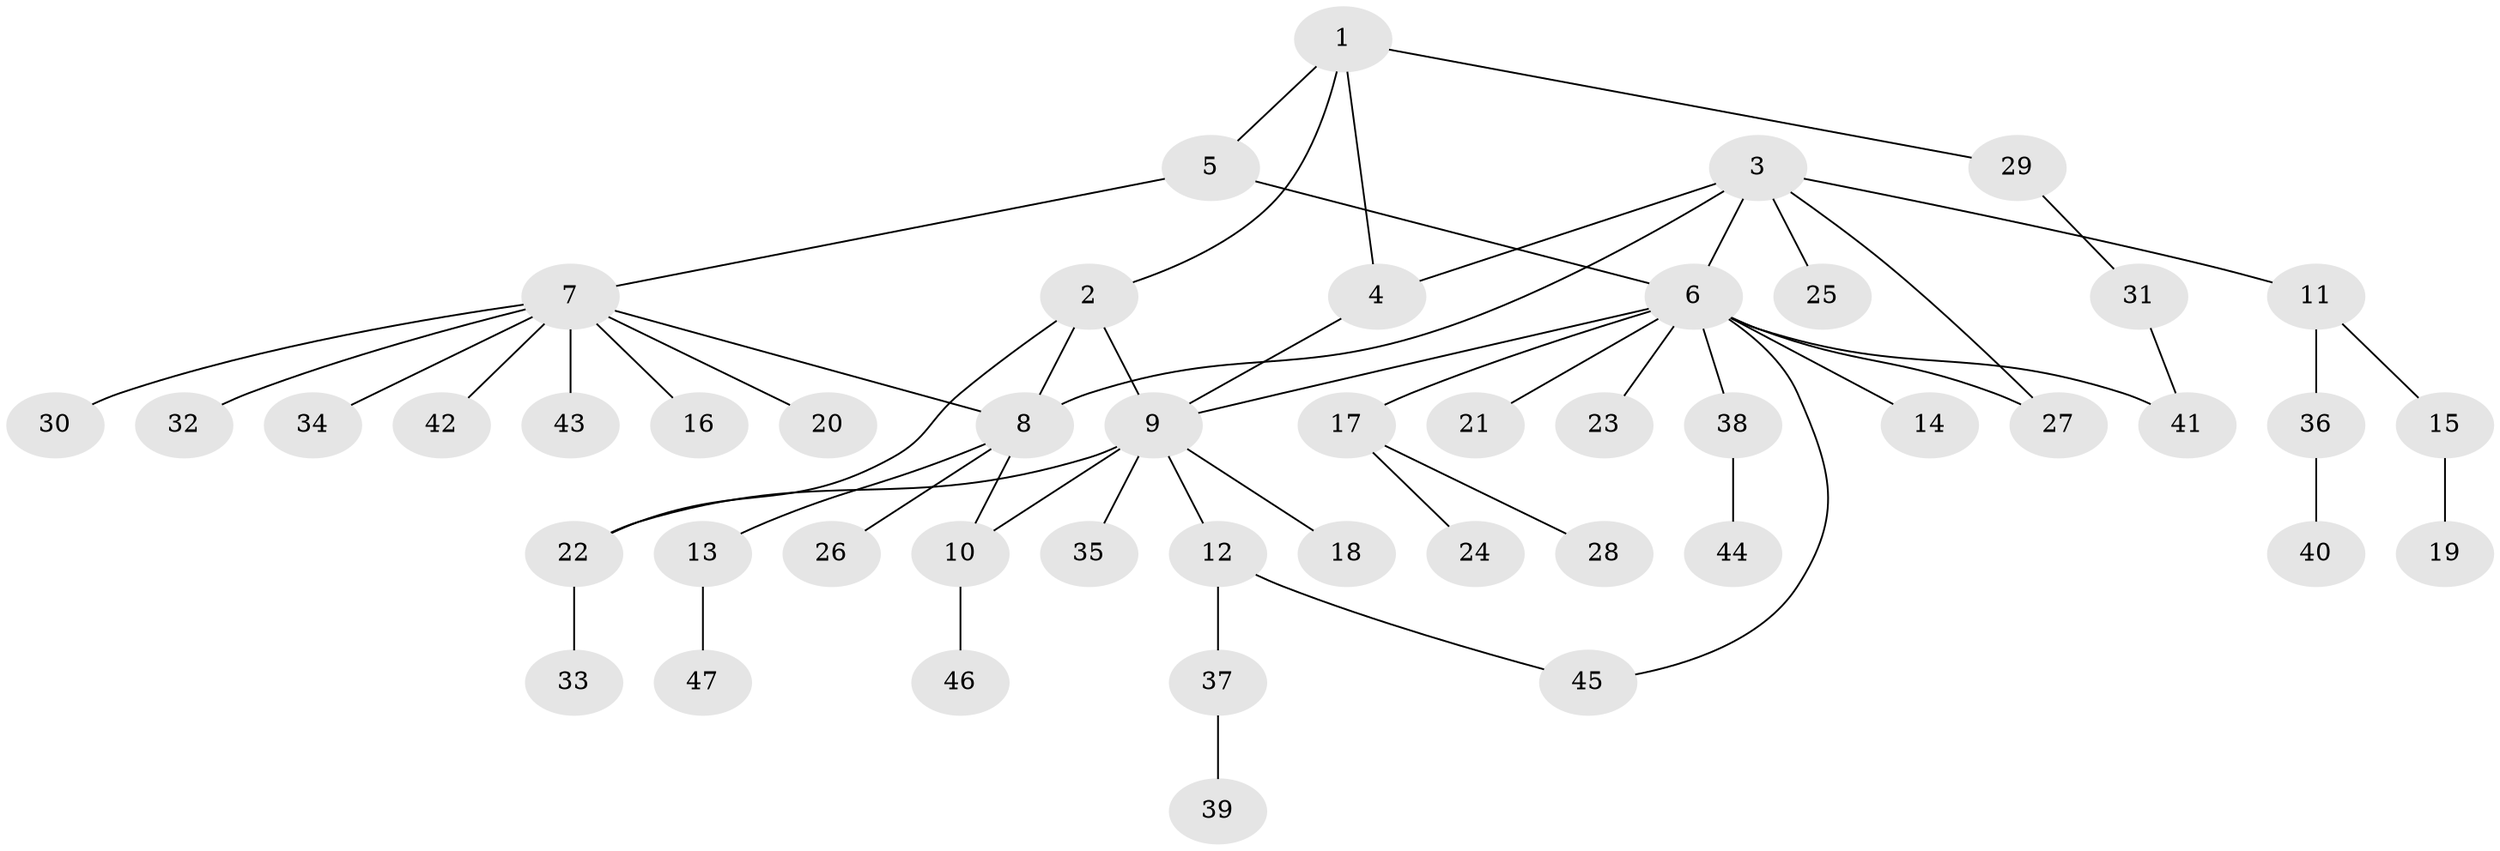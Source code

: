 // coarse degree distribution, {1: 0.7777777777777778, 2: 0.1111111111111111, 3: 0.05555555555555555, 13: 0.05555555555555555}
// Generated by graph-tools (version 1.1) at 2025/58/03/04/25 21:58:17]
// undirected, 47 vertices, 56 edges
graph export_dot {
graph [start="1"]
  node [color=gray90,style=filled];
  1;
  2;
  3;
  4;
  5;
  6;
  7;
  8;
  9;
  10;
  11;
  12;
  13;
  14;
  15;
  16;
  17;
  18;
  19;
  20;
  21;
  22;
  23;
  24;
  25;
  26;
  27;
  28;
  29;
  30;
  31;
  32;
  33;
  34;
  35;
  36;
  37;
  38;
  39;
  40;
  41;
  42;
  43;
  44;
  45;
  46;
  47;
  1 -- 2;
  1 -- 4;
  1 -- 5;
  1 -- 29;
  2 -- 8;
  2 -- 9;
  2 -- 22;
  3 -- 4;
  3 -- 6;
  3 -- 8;
  3 -- 11;
  3 -- 25;
  3 -- 27;
  4 -- 9;
  5 -- 6;
  5 -- 7;
  6 -- 9;
  6 -- 14;
  6 -- 17;
  6 -- 21;
  6 -- 23;
  6 -- 27;
  6 -- 38;
  6 -- 41;
  6 -- 45;
  7 -- 8;
  7 -- 16;
  7 -- 20;
  7 -- 30;
  7 -- 32;
  7 -- 34;
  7 -- 42;
  7 -- 43;
  8 -- 10;
  8 -- 13;
  8 -- 26;
  9 -- 10;
  9 -- 12;
  9 -- 18;
  9 -- 22;
  9 -- 35;
  10 -- 46;
  11 -- 15;
  11 -- 36;
  12 -- 37;
  12 -- 45;
  13 -- 47;
  15 -- 19;
  17 -- 24;
  17 -- 28;
  22 -- 33;
  29 -- 31;
  31 -- 41;
  36 -- 40;
  37 -- 39;
  38 -- 44;
}
